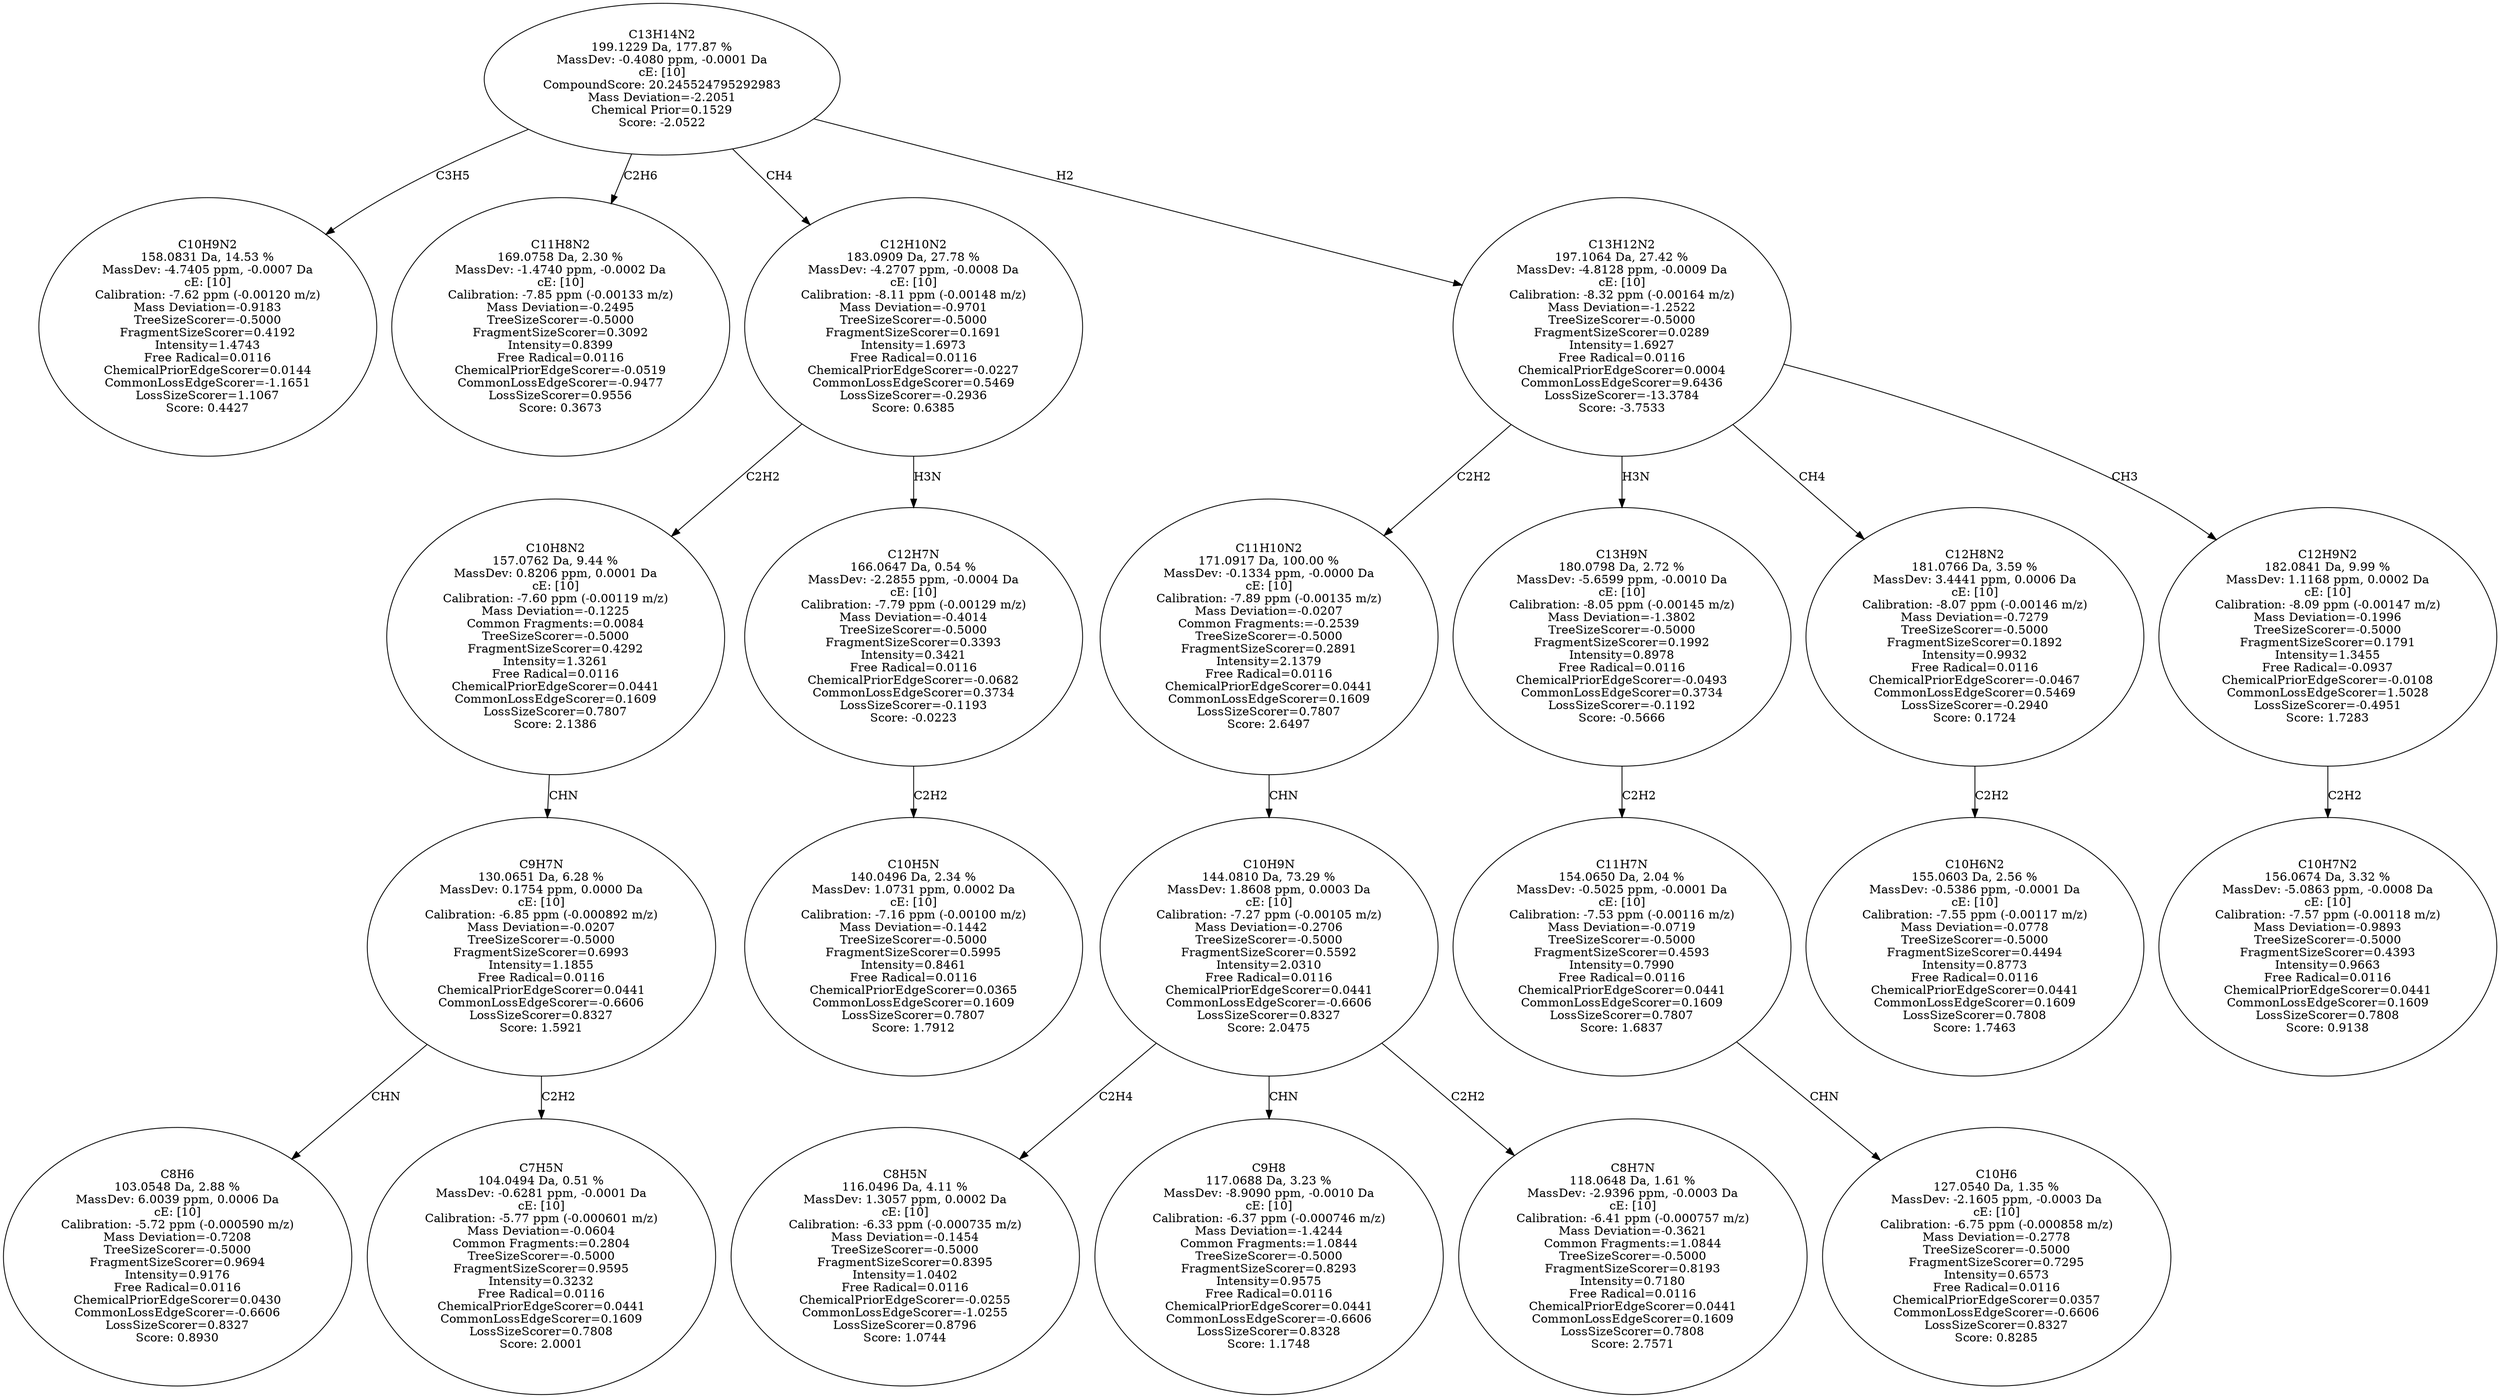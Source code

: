 strict digraph {
v1 [label="C10H9N2\n158.0831 Da, 14.53 %\nMassDev: -4.7405 ppm, -0.0007 Da\ncE: [10]\nCalibration: -7.62 ppm (-0.00120 m/z)\nMass Deviation=-0.9183\nTreeSizeScorer=-0.5000\nFragmentSizeScorer=0.4192\nIntensity=1.4743\nFree Radical=0.0116\nChemicalPriorEdgeScorer=0.0144\nCommonLossEdgeScorer=-1.1651\nLossSizeScorer=1.1067\nScore: 0.4427"];
v2 [label="C11H8N2\n169.0758 Da, 2.30 %\nMassDev: -1.4740 ppm, -0.0002 Da\ncE: [10]\nCalibration: -7.85 ppm (-0.00133 m/z)\nMass Deviation=-0.2495\nTreeSizeScorer=-0.5000\nFragmentSizeScorer=0.3092\nIntensity=0.8399\nFree Radical=0.0116\nChemicalPriorEdgeScorer=-0.0519\nCommonLossEdgeScorer=-0.9477\nLossSizeScorer=0.9556\nScore: 0.3673"];
v3 [label="C8H6\n103.0548 Da, 2.88 %\nMassDev: 6.0039 ppm, 0.0006 Da\ncE: [10]\nCalibration: -5.72 ppm (-0.000590 m/z)\nMass Deviation=-0.7208\nTreeSizeScorer=-0.5000\nFragmentSizeScorer=0.9694\nIntensity=0.9176\nFree Radical=0.0116\nChemicalPriorEdgeScorer=0.0430\nCommonLossEdgeScorer=-0.6606\nLossSizeScorer=0.8327\nScore: 0.8930"];
v4 [label="C7H5N\n104.0494 Da, 0.51 %\nMassDev: -0.6281 ppm, -0.0001 Da\ncE: [10]\nCalibration: -5.77 ppm (-0.000601 m/z)\nMass Deviation=-0.0604\nCommon Fragments:=0.2804\nTreeSizeScorer=-0.5000\nFragmentSizeScorer=0.9595\nIntensity=0.3232\nFree Radical=0.0116\nChemicalPriorEdgeScorer=0.0441\nCommonLossEdgeScorer=0.1609\nLossSizeScorer=0.7808\nScore: 2.0001"];
v5 [label="C9H7N\n130.0651 Da, 6.28 %\nMassDev: 0.1754 ppm, 0.0000 Da\ncE: [10]\nCalibration: -6.85 ppm (-0.000892 m/z)\nMass Deviation=-0.0207\nTreeSizeScorer=-0.5000\nFragmentSizeScorer=0.6993\nIntensity=1.1855\nFree Radical=0.0116\nChemicalPriorEdgeScorer=0.0441\nCommonLossEdgeScorer=-0.6606\nLossSizeScorer=0.8327\nScore: 1.5921"];
v6 [label="C10H8N2\n157.0762 Da, 9.44 %\nMassDev: 0.8206 ppm, 0.0001 Da\ncE: [10]\nCalibration: -7.60 ppm (-0.00119 m/z)\nMass Deviation=-0.1225\nCommon Fragments:=0.0084\nTreeSizeScorer=-0.5000\nFragmentSizeScorer=0.4292\nIntensity=1.3261\nFree Radical=0.0116\nChemicalPriorEdgeScorer=0.0441\nCommonLossEdgeScorer=0.1609\nLossSizeScorer=0.7807\nScore: 2.1386"];
v7 [label="C10H5N\n140.0496 Da, 2.34 %\nMassDev: 1.0731 ppm, 0.0002 Da\ncE: [10]\nCalibration: -7.16 ppm (-0.00100 m/z)\nMass Deviation=-0.1442\nTreeSizeScorer=-0.5000\nFragmentSizeScorer=0.5995\nIntensity=0.8461\nFree Radical=0.0116\nChemicalPriorEdgeScorer=0.0365\nCommonLossEdgeScorer=0.1609\nLossSizeScorer=0.7807\nScore: 1.7912"];
v8 [label="C12H7N\n166.0647 Da, 0.54 %\nMassDev: -2.2855 ppm, -0.0004 Da\ncE: [10]\nCalibration: -7.79 ppm (-0.00129 m/z)\nMass Deviation=-0.4014\nTreeSizeScorer=-0.5000\nFragmentSizeScorer=0.3393\nIntensity=0.3421\nFree Radical=0.0116\nChemicalPriorEdgeScorer=-0.0682\nCommonLossEdgeScorer=0.3734\nLossSizeScorer=-0.1193\nScore: -0.0223"];
v9 [label="C12H10N2\n183.0909 Da, 27.78 %\nMassDev: -4.2707 ppm, -0.0008 Da\ncE: [10]\nCalibration: -8.11 ppm (-0.00148 m/z)\nMass Deviation=-0.9701\nTreeSizeScorer=-0.5000\nFragmentSizeScorer=0.1691\nIntensity=1.6973\nFree Radical=0.0116\nChemicalPriorEdgeScorer=-0.0227\nCommonLossEdgeScorer=0.5469\nLossSizeScorer=-0.2936\nScore: 0.6385"];
v10 [label="C8H5N\n116.0496 Da, 4.11 %\nMassDev: 1.3057 ppm, 0.0002 Da\ncE: [10]\nCalibration: -6.33 ppm (-0.000735 m/z)\nMass Deviation=-0.1454\nTreeSizeScorer=-0.5000\nFragmentSizeScorer=0.8395\nIntensity=1.0402\nFree Radical=0.0116\nChemicalPriorEdgeScorer=-0.0255\nCommonLossEdgeScorer=-1.0255\nLossSizeScorer=0.8796\nScore: 1.0744"];
v11 [label="C9H8\n117.0688 Da, 3.23 %\nMassDev: -8.9090 ppm, -0.0010 Da\ncE: [10]\nCalibration: -6.37 ppm (-0.000746 m/z)\nMass Deviation=-1.4244\nCommon Fragments:=1.0844\nTreeSizeScorer=-0.5000\nFragmentSizeScorer=0.8293\nIntensity=0.9575\nFree Radical=0.0116\nChemicalPriorEdgeScorer=0.0441\nCommonLossEdgeScorer=-0.6606\nLossSizeScorer=0.8328\nScore: 1.1748"];
v12 [label="C8H7N\n118.0648 Da, 1.61 %\nMassDev: -2.9396 ppm, -0.0003 Da\ncE: [10]\nCalibration: -6.41 ppm (-0.000757 m/z)\nMass Deviation=-0.3621\nCommon Fragments:=1.0844\nTreeSizeScorer=-0.5000\nFragmentSizeScorer=0.8193\nIntensity=0.7180\nFree Radical=0.0116\nChemicalPriorEdgeScorer=0.0441\nCommonLossEdgeScorer=0.1609\nLossSizeScorer=0.7808\nScore: 2.7571"];
v13 [label="C10H9N\n144.0810 Da, 73.29 %\nMassDev: 1.8608 ppm, 0.0003 Da\ncE: [10]\nCalibration: -7.27 ppm (-0.00105 m/z)\nMass Deviation=-0.2706\nTreeSizeScorer=-0.5000\nFragmentSizeScorer=0.5592\nIntensity=2.0310\nFree Radical=0.0116\nChemicalPriorEdgeScorer=0.0441\nCommonLossEdgeScorer=-0.6606\nLossSizeScorer=0.8327\nScore: 2.0475"];
v14 [label="C11H10N2\n171.0917 Da, 100.00 %\nMassDev: -0.1334 ppm, -0.0000 Da\ncE: [10]\nCalibration: -7.89 ppm (-0.00135 m/z)\nMass Deviation=-0.0207\nCommon Fragments:=-0.2539\nTreeSizeScorer=-0.5000\nFragmentSizeScorer=0.2891\nIntensity=2.1379\nFree Radical=0.0116\nChemicalPriorEdgeScorer=0.0441\nCommonLossEdgeScorer=0.1609\nLossSizeScorer=0.7807\nScore: 2.6497"];
v15 [label="C10H6\n127.0540 Da, 1.35 %\nMassDev: -2.1605 ppm, -0.0003 Da\ncE: [10]\nCalibration: -6.75 ppm (-0.000858 m/z)\nMass Deviation=-0.2778\nTreeSizeScorer=-0.5000\nFragmentSizeScorer=0.7295\nIntensity=0.6573\nFree Radical=0.0116\nChemicalPriorEdgeScorer=0.0357\nCommonLossEdgeScorer=-0.6606\nLossSizeScorer=0.8327\nScore: 0.8285"];
v16 [label="C11H7N\n154.0650 Da, 2.04 %\nMassDev: -0.5025 ppm, -0.0001 Da\ncE: [10]\nCalibration: -7.53 ppm (-0.00116 m/z)\nMass Deviation=-0.0719\nTreeSizeScorer=-0.5000\nFragmentSizeScorer=0.4593\nIntensity=0.7990\nFree Radical=0.0116\nChemicalPriorEdgeScorer=0.0441\nCommonLossEdgeScorer=0.1609\nLossSizeScorer=0.7807\nScore: 1.6837"];
v17 [label="C13H9N\n180.0798 Da, 2.72 %\nMassDev: -5.6599 ppm, -0.0010 Da\ncE: [10]\nCalibration: -8.05 ppm (-0.00145 m/z)\nMass Deviation=-1.3802\nTreeSizeScorer=-0.5000\nFragmentSizeScorer=0.1992\nIntensity=0.8978\nFree Radical=0.0116\nChemicalPriorEdgeScorer=-0.0493\nCommonLossEdgeScorer=0.3734\nLossSizeScorer=-0.1192\nScore: -0.5666"];
v18 [label="C10H6N2\n155.0603 Da, 2.56 %\nMassDev: -0.5386 ppm, -0.0001 Da\ncE: [10]\nCalibration: -7.55 ppm (-0.00117 m/z)\nMass Deviation=-0.0778\nTreeSizeScorer=-0.5000\nFragmentSizeScorer=0.4494\nIntensity=0.8773\nFree Radical=0.0116\nChemicalPriorEdgeScorer=0.0441\nCommonLossEdgeScorer=0.1609\nLossSizeScorer=0.7808\nScore: 1.7463"];
v19 [label="C12H8N2\n181.0766 Da, 3.59 %\nMassDev: 3.4441 ppm, 0.0006 Da\ncE: [10]\nCalibration: -8.07 ppm (-0.00146 m/z)\nMass Deviation=-0.7279\nTreeSizeScorer=-0.5000\nFragmentSizeScorer=0.1892\nIntensity=0.9932\nFree Radical=0.0116\nChemicalPriorEdgeScorer=-0.0467\nCommonLossEdgeScorer=0.5469\nLossSizeScorer=-0.2940\nScore: 0.1724"];
v20 [label="C10H7N2\n156.0674 Da, 3.32 %\nMassDev: -5.0863 ppm, -0.0008 Da\ncE: [10]\nCalibration: -7.57 ppm (-0.00118 m/z)\nMass Deviation=-0.9893\nTreeSizeScorer=-0.5000\nFragmentSizeScorer=0.4393\nIntensity=0.9663\nFree Radical=0.0116\nChemicalPriorEdgeScorer=0.0441\nCommonLossEdgeScorer=0.1609\nLossSizeScorer=0.7808\nScore: 0.9138"];
v21 [label="C12H9N2\n182.0841 Da, 9.99 %\nMassDev: 1.1168 ppm, 0.0002 Da\ncE: [10]\nCalibration: -8.09 ppm (-0.00147 m/z)\nMass Deviation=-0.1996\nTreeSizeScorer=-0.5000\nFragmentSizeScorer=0.1791\nIntensity=1.3455\nFree Radical=-0.0937\nChemicalPriorEdgeScorer=-0.0108\nCommonLossEdgeScorer=1.5028\nLossSizeScorer=-0.4951\nScore: 1.7283"];
v22 [label="C13H12N2\n197.1064 Da, 27.42 %\nMassDev: -4.8128 ppm, -0.0009 Da\ncE: [10]\nCalibration: -8.32 ppm (-0.00164 m/z)\nMass Deviation=-1.2522\nTreeSizeScorer=-0.5000\nFragmentSizeScorer=0.0289\nIntensity=1.6927\nFree Radical=0.0116\nChemicalPriorEdgeScorer=0.0004\nCommonLossEdgeScorer=9.6436\nLossSizeScorer=-13.3784\nScore: -3.7533"];
v23 [label="C13H14N2\n199.1229 Da, 177.87 %\nMassDev: -0.4080 ppm, -0.0001 Da\ncE: [10]\nCompoundScore: 20.245524795292983\nMass Deviation=-2.2051\nChemical Prior=0.1529\nScore: -2.0522"];
v23 -> v1 [label="C3H5"];
v23 -> v2 [label="C2H6"];
v5 -> v3 [label="CHN"];
v5 -> v4 [label="C2H2"];
v6 -> v5 [label="CHN"];
v9 -> v6 [label="C2H2"];
v8 -> v7 [label="C2H2"];
v9 -> v8 [label="H3N"];
v23 -> v9 [label="CH4"];
v13 -> v10 [label="C2H4"];
v13 -> v11 [label="CHN"];
v13 -> v12 [label="C2H2"];
v14 -> v13 [label="CHN"];
v22 -> v14 [label="C2H2"];
v16 -> v15 [label="CHN"];
v17 -> v16 [label="C2H2"];
v22 -> v17 [label="H3N"];
v19 -> v18 [label="C2H2"];
v22 -> v19 [label="CH4"];
v21 -> v20 [label="C2H2"];
v22 -> v21 [label="CH3"];
v23 -> v22 [label="H2"];
}